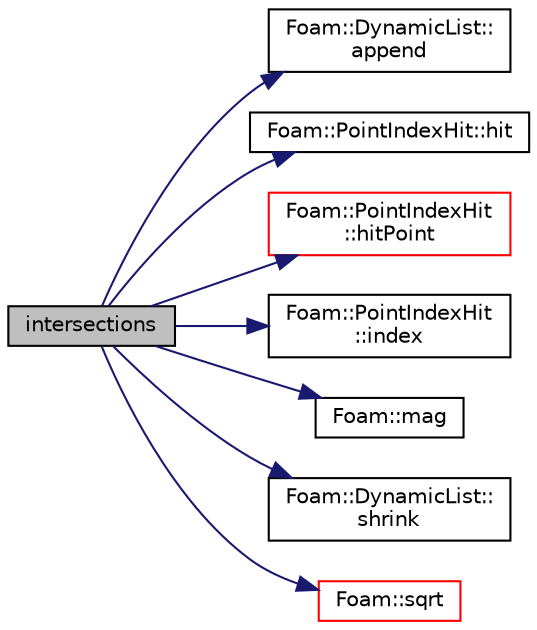 digraph "intersections"
{
  bgcolor="transparent";
  edge [fontname="Helvetica",fontsize="10",labelfontname="Helvetica",labelfontsize="10"];
  node [fontname="Helvetica",fontsize="10",shape=record];
  rankdir="LR";
  Node841 [label="intersections",height=0.2,width=0.4,color="black", fillcolor="grey75", style="filled", fontcolor="black"];
  Node841 -> Node842 [color="midnightblue",fontsize="10",style="solid",fontname="Helvetica"];
  Node842 [label="Foam::DynamicList::\lappend",height=0.2,width=0.4,color="black",URL="$a27005.html#a7b67b42af715604376ad63a681dee6d8",tooltip="Append an element at the end of the list. "];
  Node841 -> Node843 [color="midnightblue",fontsize="10",style="solid",fontname="Helvetica"];
  Node843 [label="Foam::PointIndexHit::hit",height=0.2,width=0.4,color="black",URL="$a28721.html#aee8dc30bf27cefe419b15f96e594c155",tooltip="Is there a hit. "];
  Node841 -> Node844 [color="midnightblue",fontsize="10",style="solid",fontname="Helvetica"];
  Node844 [label="Foam::PointIndexHit\l::hitPoint",height=0.2,width=0.4,color="red",URL="$a28721.html#a0350feff966a8bc8833a84ca454f1e5e",tooltip="Return hit point. "];
  Node841 -> Node890 [color="midnightblue",fontsize="10",style="solid",fontname="Helvetica"];
  Node890 [label="Foam::PointIndexHit\l::index",height=0.2,width=0.4,color="black",URL="$a28721.html#a4a438520bb14406481732edc13c119c7",tooltip="Return index. "];
  Node841 -> Node891 [color="midnightblue",fontsize="10",style="solid",fontname="Helvetica"];
  Node891 [label="Foam::mag",height=0.2,width=0.4,color="black",URL="$a21851.html#a929da2a3fdcf3dacbbe0487d3a330dae"];
  Node841 -> Node892 [color="midnightblue",fontsize="10",style="solid",fontname="Helvetica"];
  Node892 [label="Foam::DynamicList::\lshrink",height=0.2,width=0.4,color="black",URL="$a27005.html#a88964e734acd91f096c914d0cc5a6e75",tooltip="Shrink the allocated space to the number of elements used. "];
  Node841 -> Node893 [color="midnightblue",fontsize="10",style="solid",fontname="Helvetica"];
  Node893 [label="Foam::sqrt",height=0.2,width=0.4,color="red",URL="$a21851.html#a8616bd62eebf2342a80222fecb1bda71"];
}

